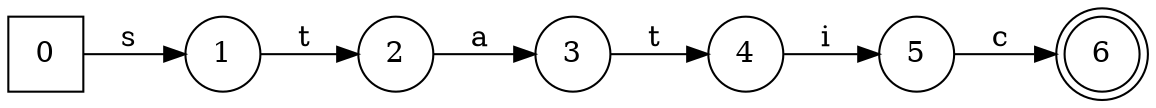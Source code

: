 digraph Generadostatic {
rankdir=LR;
0 [ shape=square]
1 [ shape=circle]
2 [ shape=circle]
3 [ shape=circle]
4 [ shape=circle]
5 [ shape=circle]
6 [ shape=doublecircle]
0->1[label="s "]
1->2[label="t "]
2->3[label="a "]
3->4[label="t "]
4->5[label="i "]
5->6[label="c "]
}
